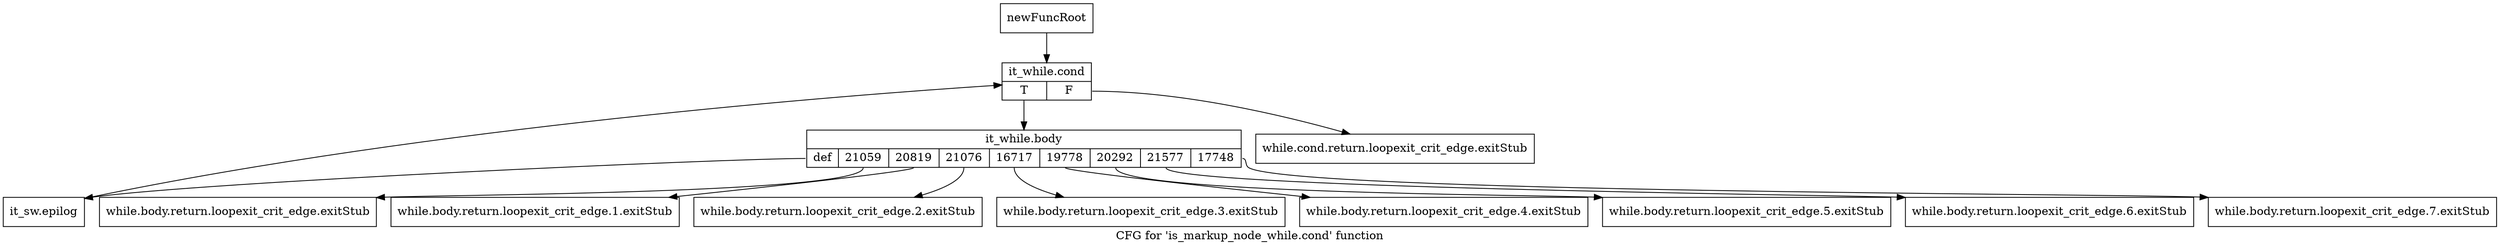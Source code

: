 digraph "CFG for 'is_markup_node_while.cond' function" {
	label="CFG for 'is_markup_node_while.cond' function";

	Node0x33911b0 [shape=record,label="{newFuncRoot}"];
	Node0x33911b0 -> Node0x33914d0;
	Node0x3391200 [shape=record,label="{while.cond.return.loopexit_crit_edge.exitStub}"];
	Node0x3391250 [shape=record,label="{while.body.return.loopexit_crit_edge.exitStub}"];
	Node0x33912a0 [shape=record,label="{while.body.return.loopexit_crit_edge.1.exitStub}"];
	Node0x33912f0 [shape=record,label="{while.body.return.loopexit_crit_edge.2.exitStub}"];
	Node0x3391340 [shape=record,label="{while.body.return.loopexit_crit_edge.3.exitStub}"];
	Node0x3391390 [shape=record,label="{while.body.return.loopexit_crit_edge.4.exitStub}"];
	Node0x33913e0 [shape=record,label="{while.body.return.loopexit_crit_edge.5.exitStub}"];
	Node0x3391430 [shape=record,label="{while.body.return.loopexit_crit_edge.6.exitStub}"];
	Node0x3391480 [shape=record,label="{while.body.return.loopexit_crit_edge.7.exitStub}"];
	Node0x33914d0 [shape=record,label="{it_while.cond|{<s0>T|<s1>F}}"];
	Node0x33914d0:s0 -> Node0x3391520;
	Node0x33914d0:s1 -> Node0x3391200;
	Node0x3391520 [shape=record,label="{it_while.body|{<s0>def|<s1>21059|<s2>20819|<s3>21076|<s4>16717|<s5>19778|<s6>20292|<s7>21577|<s8>17748}}"];
	Node0x3391520:s0 -> Node0x3391570;
	Node0x3391520:s1 -> Node0x3391250;
	Node0x3391520:s2 -> Node0x33912a0;
	Node0x3391520:s3 -> Node0x33912f0;
	Node0x3391520:s4 -> Node0x3391340;
	Node0x3391520:s5 -> Node0x3391390;
	Node0x3391520:s6 -> Node0x33913e0;
	Node0x3391520:s7 -> Node0x3391430;
	Node0x3391520:s8 -> Node0x3391480;
	Node0x3391570 [shape=record,label="{it_sw.epilog}"];
	Node0x3391570 -> Node0x33914d0;
}
